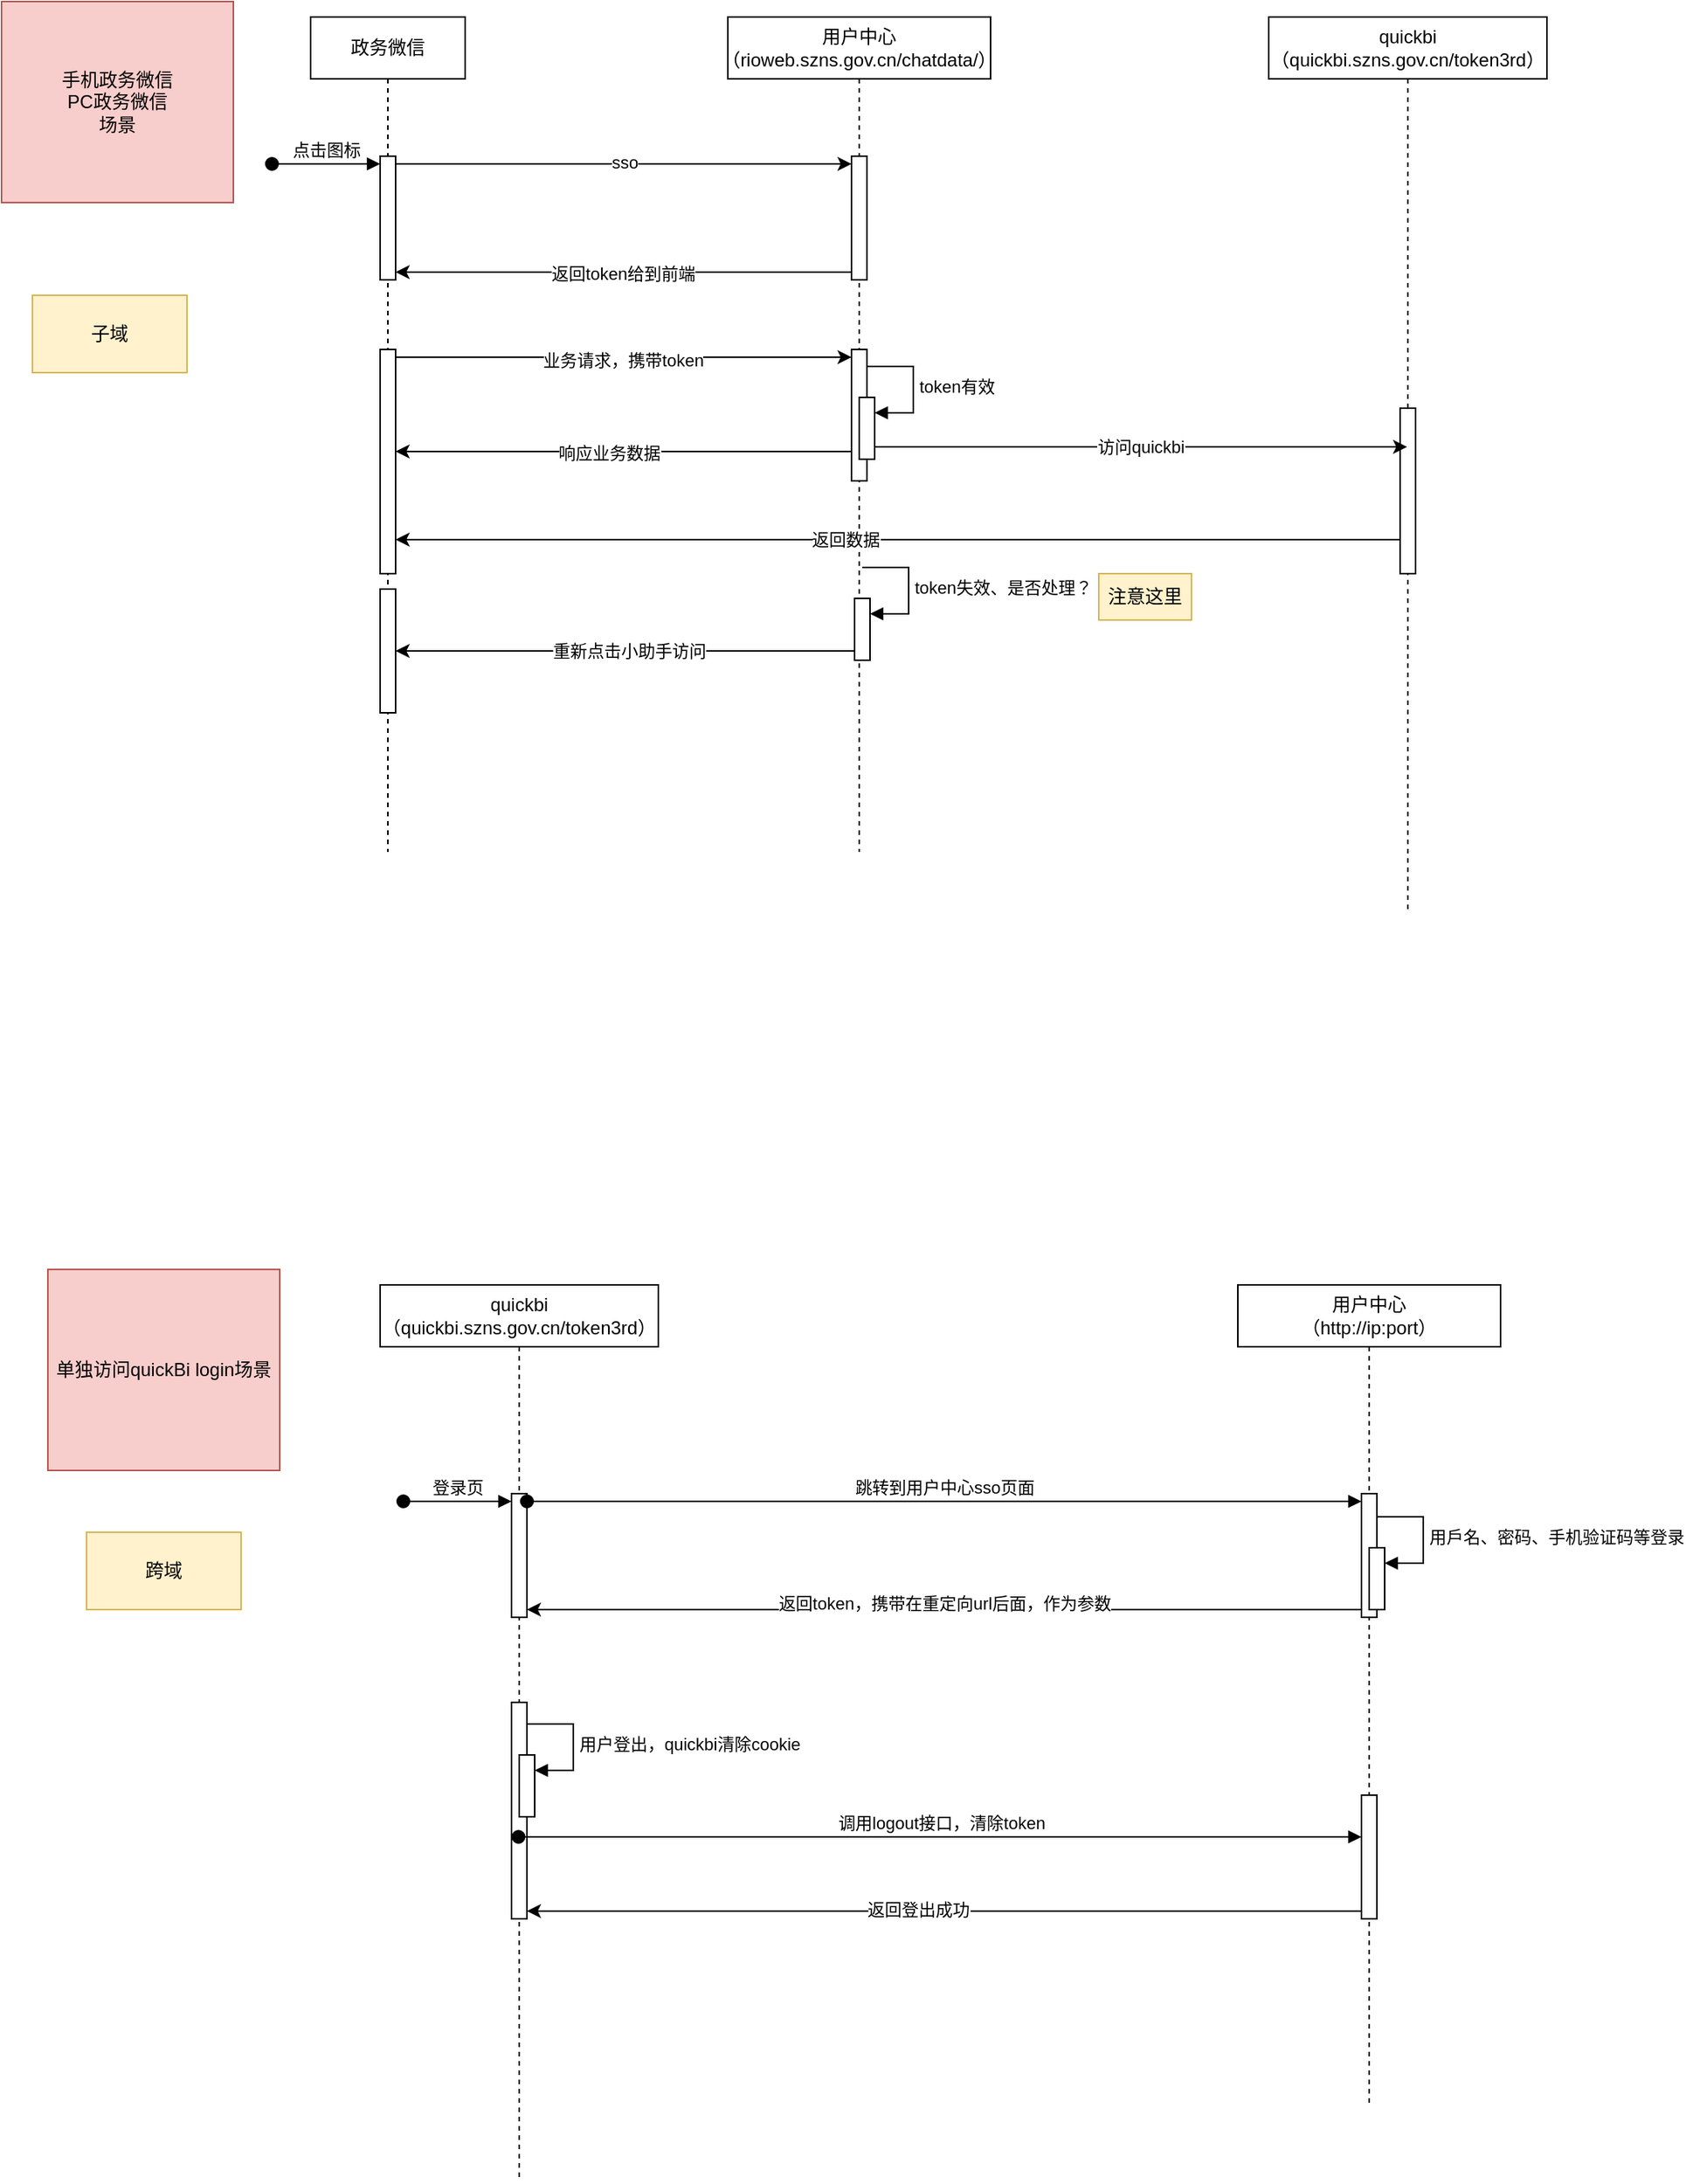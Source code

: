 <mxfile version="24.0.4" type="github">
  <diagram name="第 1 页" id="91klgLEJPZ_D1Jm_gDZB">
    <mxGraphModel dx="2022" dy="622" grid="1" gridSize="10" guides="1" tooltips="1" connect="1" arrows="1" fold="1" page="1" pageScale="1" pageWidth="827" pageHeight="1169" math="0" shadow="0">
      <root>
        <mxCell id="0" />
        <mxCell id="1" parent="0" />
        <mxCell id="FCGrhvZOp88AEtulonyn-1" value="政务微信" style="shape=umlLifeline;perimeter=lifelinePerimeter;whiteSpace=wrap;html=1;container=1;dropTarget=0;collapsible=0;recursiveResize=0;outlineConnect=0;portConstraint=eastwest;newEdgeStyle={&quot;curved&quot;:0,&quot;rounded&quot;:0};" vertex="1" parent="1">
          <mxGeometry x="100" y="290" width="100" height="540" as="geometry" />
        </mxCell>
        <mxCell id="FCGrhvZOp88AEtulonyn-4" value="" style="html=1;points=[[0,0,0,0,5],[0,1,0,0,-5],[1,0,0,0,5],[1,1,0,0,-5]];perimeter=orthogonalPerimeter;outlineConnect=0;targetShapes=umlLifeline;portConstraint=eastwest;newEdgeStyle={&quot;curved&quot;:0,&quot;rounded&quot;:0};" vertex="1" parent="FCGrhvZOp88AEtulonyn-1">
          <mxGeometry x="45" y="90" width="10" height="80" as="geometry" />
        </mxCell>
        <mxCell id="FCGrhvZOp88AEtulonyn-5" value="点击图标" style="html=1;verticalAlign=bottom;startArrow=oval;endArrow=block;startSize=8;curved=0;rounded=0;entryX=0;entryY=0;entryDx=0;entryDy=5;" edge="1" target="FCGrhvZOp88AEtulonyn-4" parent="FCGrhvZOp88AEtulonyn-1">
          <mxGeometry relative="1" as="geometry">
            <mxPoint x="-25" y="95" as="sourcePoint" />
          </mxGeometry>
        </mxCell>
        <mxCell id="FCGrhvZOp88AEtulonyn-14" value="" style="html=1;points=[[0,0,0,0,5],[0,1,0,0,-5],[1,0,0,0,5],[1,1,0,0,-5]];perimeter=orthogonalPerimeter;outlineConnect=0;targetShapes=umlLifeline;portConstraint=eastwest;newEdgeStyle={&quot;curved&quot;:0,&quot;rounded&quot;:0};" vertex="1" parent="FCGrhvZOp88AEtulonyn-1">
          <mxGeometry x="45" y="215" width="10" height="145" as="geometry" />
        </mxCell>
        <mxCell id="FCGrhvZOp88AEtulonyn-20" value="" style="html=1;points=[[0,0,0,0,5],[0,1,0,0,-5],[1,0,0,0,5],[1,1,0,0,-5]];perimeter=orthogonalPerimeter;outlineConnect=0;targetShapes=umlLifeline;portConstraint=eastwest;newEdgeStyle={&quot;curved&quot;:0,&quot;rounded&quot;:0};" vertex="1" parent="FCGrhvZOp88AEtulonyn-1">
          <mxGeometry x="45" y="370" width="10" height="80" as="geometry" />
        </mxCell>
        <mxCell id="FCGrhvZOp88AEtulonyn-2" value="用户中心&lt;br&gt;（rioweb.szns.gov.cn/chatdata/）" style="shape=umlLifeline;perimeter=lifelinePerimeter;whiteSpace=wrap;html=1;container=1;dropTarget=0;collapsible=0;recursiveResize=0;outlineConnect=0;portConstraint=eastwest;newEdgeStyle={&quot;curved&quot;:0,&quot;rounded&quot;:0};" vertex="1" parent="1">
          <mxGeometry x="370" y="290" width="170" height="540" as="geometry" />
        </mxCell>
        <mxCell id="FCGrhvZOp88AEtulonyn-7" value="" style="html=1;points=[[0,0,0,0,5],[0,1,0,0,-5],[1,0,0,0,5],[1,1,0,0,-5]];perimeter=orthogonalPerimeter;outlineConnect=0;targetShapes=umlLifeline;portConstraint=eastwest;newEdgeStyle={&quot;curved&quot;:0,&quot;rounded&quot;:0};" vertex="1" parent="FCGrhvZOp88AEtulonyn-2">
          <mxGeometry x="80" y="90" width="10" height="80" as="geometry" />
        </mxCell>
        <mxCell id="FCGrhvZOp88AEtulonyn-15" value="" style="html=1;points=[[0,0,0,0,5],[0,1,0,0,-5],[1,0,0,0,5],[1,1,0,0,-5]];perimeter=orthogonalPerimeter;outlineConnect=0;targetShapes=umlLifeline;portConstraint=eastwest;newEdgeStyle={&quot;curved&quot;:0,&quot;rounded&quot;:0};" vertex="1" parent="FCGrhvZOp88AEtulonyn-2">
          <mxGeometry x="80" y="215" width="10" height="85" as="geometry" />
        </mxCell>
        <mxCell id="FCGrhvZOp88AEtulonyn-49" value="" style="html=1;points=[[0,0,0,0,5],[0,1,0,0,-5],[1,0,0,0,5],[1,1,0,0,-5]];perimeter=orthogonalPerimeter;outlineConnect=0;targetShapes=umlLifeline;portConstraint=eastwest;newEdgeStyle={&quot;curved&quot;:0,&quot;rounded&quot;:0};" vertex="1" parent="FCGrhvZOp88AEtulonyn-2">
          <mxGeometry x="85" y="246" width="10" height="40" as="geometry" />
        </mxCell>
        <mxCell id="FCGrhvZOp88AEtulonyn-50" value="token有效" style="html=1;align=left;spacingLeft=2;endArrow=block;rounded=0;edgeStyle=orthogonalEdgeStyle;curved=0;rounded=0;" edge="1" target="FCGrhvZOp88AEtulonyn-49" parent="FCGrhvZOp88AEtulonyn-2">
          <mxGeometry relative="1" as="geometry">
            <mxPoint x="90" y="226" as="sourcePoint" />
            <Array as="points">
              <mxPoint x="120" y="256" />
            </Array>
          </mxGeometry>
        </mxCell>
        <mxCell id="FCGrhvZOp88AEtulonyn-3" value="quickbi&lt;br&gt;（quickbi.szns.gov.cn/token3rd）" style="shape=umlLifeline;perimeter=lifelinePerimeter;whiteSpace=wrap;html=1;container=1;dropTarget=0;collapsible=0;recursiveResize=0;outlineConnect=0;portConstraint=eastwest;newEdgeStyle={&quot;curved&quot;:0,&quot;rounded&quot;:0};" vertex="1" parent="1">
          <mxGeometry x="720" y="290" width="180" height="580" as="geometry" />
        </mxCell>
        <mxCell id="FCGrhvZOp88AEtulonyn-21" value="" style="html=1;points=[[0,0,0,0,5],[0,1,0,0,-5],[1,0,0,0,5],[1,1,0,0,-5]];perimeter=orthogonalPerimeter;outlineConnect=0;targetShapes=umlLifeline;portConstraint=eastwest;newEdgeStyle={&quot;curved&quot;:0,&quot;rounded&quot;:0};" vertex="1" parent="FCGrhvZOp88AEtulonyn-3">
          <mxGeometry x="85" y="253" width="10" height="107" as="geometry" />
        </mxCell>
        <mxCell id="FCGrhvZOp88AEtulonyn-8" style="edgeStyle=orthogonalEdgeStyle;rounded=0;orthogonalLoop=1;jettySize=auto;html=1;curved=0;exitX=1;exitY=0;exitDx=0;exitDy=5;exitPerimeter=0;entryX=0;entryY=0;entryDx=0;entryDy=5;entryPerimeter=0;" edge="1" parent="1" source="FCGrhvZOp88AEtulonyn-4" target="FCGrhvZOp88AEtulonyn-7">
          <mxGeometry relative="1" as="geometry" />
        </mxCell>
        <mxCell id="FCGrhvZOp88AEtulonyn-9" value="sso" style="edgeLabel;html=1;align=center;verticalAlign=middle;resizable=0;points=[];" vertex="1" connectable="0" parent="FCGrhvZOp88AEtulonyn-8">
          <mxGeometry x="0.003" y="1" relative="1" as="geometry">
            <mxPoint as="offset" />
          </mxGeometry>
        </mxCell>
        <mxCell id="FCGrhvZOp88AEtulonyn-10" style="edgeStyle=orthogonalEdgeStyle;rounded=0;orthogonalLoop=1;jettySize=auto;html=1;curved=0;exitX=0;exitY=1;exitDx=0;exitDy=-5;exitPerimeter=0;entryX=1;entryY=1;entryDx=0;entryDy=-5;entryPerimeter=0;" edge="1" parent="1" source="FCGrhvZOp88AEtulonyn-7" target="FCGrhvZOp88AEtulonyn-4">
          <mxGeometry relative="1" as="geometry" />
        </mxCell>
        <mxCell id="FCGrhvZOp88AEtulonyn-68" value="返回token给到前端" style="edgeLabel;html=1;align=center;verticalAlign=middle;resizable=0;points=[];" vertex="1" connectable="0" parent="FCGrhvZOp88AEtulonyn-10">
          <mxGeometry x="0.002" y="1" relative="1" as="geometry">
            <mxPoint as="offset" />
          </mxGeometry>
        </mxCell>
        <mxCell id="FCGrhvZOp88AEtulonyn-16" style="edgeStyle=orthogonalEdgeStyle;rounded=0;orthogonalLoop=1;jettySize=auto;html=1;curved=0;exitX=1;exitY=0;exitDx=0;exitDy=5;exitPerimeter=0;entryX=0;entryY=0;entryDx=0;entryDy=5;entryPerimeter=0;" edge="1" parent="1" source="FCGrhvZOp88AEtulonyn-14" target="FCGrhvZOp88AEtulonyn-15">
          <mxGeometry relative="1" as="geometry" />
        </mxCell>
        <mxCell id="FCGrhvZOp88AEtulonyn-17" value="业务请求，携带token" style="edgeLabel;html=1;align=center;verticalAlign=middle;resizable=0;points=[];" vertex="1" connectable="0" parent="FCGrhvZOp88AEtulonyn-16">
          <mxGeometry x="-0.003" y="-2" relative="1" as="geometry">
            <mxPoint as="offset" />
          </mxGeometry>
        </mxCell>
        <mxCell id="FCGrhvZOp88AEtulonyn-18" style="edgeStyle=orthogonalEdgeStyle;rounded=0;orthogonalLoop=1;jettySize=auto;html=1;curved=0;exitX=0;exitY=1;exitDx=0;exitDy=-5;exitPerimeter=0;entryX=1;entryY=1;entryDx=0;entryDy=-5;entryPerimeter=0;" edge="1" parent="1">
          <mxGeometry relative="1" as="geometry">
            <mxPoint x="450" y="571" as="sourcePoint" />
            <mxPoint x="155" y="571" as="targetPoint" />
          </mxGeometry>
        </mxCell>
        <mxCell id="FCGrhvZOp88AEtulonyn-19" value="响应业务数据" style="edgeLabel;html=1;align=center;verticalAlign=middle;resizable=0;points=[];" vertex="1" connectable="0" parent="FCGrhvZOp88AEtulonyn-18">
          <mxGeometry x="0.071" y="1" relative="1" as="geometry">
            <mxPoint x="1" as="offset" />
          </mxGeometry>
        </mxCell>
        <mxCell id="FCGrhvZOp88AEtulonyn-24" value="手机政务微信&lt;br&gt;PC政务微信&lt;br&gt;&lt;div&gt;场景&lt;/div&gt;" style="text;html=1;align=center;verticalAlign=middle;whiteSpace=wrap;rounded=0;fillColor=#f8cecc;strokeColor=#b85450;" vertex="1" parent="1">
          <mxGeometry x="-100" y="280" width="150" height="130" as="geometry" />
        </mxCell>
        <mxCell id="FCGrhvZOp88AEtulonyn-26" value="单独访问quickBi login场景" style="text;html=1;align=center;verticalAlign=middle;whiteSpace=wrap;rounded=0;fillColor=#f8cecc;strokeColor=#b85450;" vertex="1" parent="1">
          <mxGeometry x="-70" y="1100" width="150" height="130" as="geometry" />
        </mxCell>
        <mxCell id="FCGrhvZOp88AEtulonyn-27" value="用户中心&lt;br&gt;（http://ip:port）" style="shape=umlLifeline;whiteSpace=wrap;html=1;container=1;dropTarget=0;collapsible=0;recursiveResize=0;outlineConnect=0;portConstraint=eastwest;newEdgeStyle={&quot;curved&quot;:0,&quot;rounded&quot;:0};points=[[0,0,0,0,5],[0,1,0,0,-5],[1,0,0,0,5],[1,1,0,0,-5]];perimeter=rectanglePerimeter;targetShapes=umlLifeline;participant=label;" vertex="1" parent="1">
          <mxGeometry x="700" y="1110" width="170" height="530" as="geometry" />
        </mxCell>
        <mxCell id="FCGrhvZOp88AEtulonyn-34" value="" style="html=1;points=[[0,0,0,0,5],[0,1,0,0,-5],[1,0,0,0,5],[1,1,0,0,-5]];perimeter=orthogonalPerimeter;outlineConnect=0;targetShapes=umlLifeline;portConstraint=eastwest;newEdgeStyle={&quot;curved&quot;:0,&quot;rounded&quot;:0};" vertex="1" parent="FCGrhvZOp88AEtulonyn-27">
          <mxGeometry x="80" y="135" width="10" height="80" as="geometry" />
        </mxCell>
        <mxCell id="FCGrhvZOp88AEtulonyn-39" value="" style="html=1;points=[[0,0,0,0,5],[0,1,0,0,-5],[1,0,0,0,5],[1,1,0,0,-5]];perimeter=orthogonalPerimeter;outlineConnect=0;targetShapes=umlLifeline;portConstraint=eastwest;newEdgeStyle={&quot;curved&quot;:0,&quot;rounded&quot;:0};" vertex="1" parent="FCGrhvZOp88AEtulonyn-27">
          <mxGeometry x="85" y="170" width="10" height="40" as="geometry" />
        </mxCell>
        <mxCell id="FCGrhvZOp88AEtulonyn-40" value="用戶名、密码、手机验证码等登录" style="html=1;align=left;spacingLeft=2;endArrow=block;rounded=0;edgeStyle=orthogonalEdgeStyle;curved=0;rounded=0;" edge="1" target="FCGrhvZOp88AEtulonyn-39" parent="FCGrhvZOp88AEtulonyn-27">
          <mxGeometry relative="1" as="geometry">
            <mxPoint x="90" y="150" as="sourcePoint" />
            <Array as="points">
              <mxPoint x="120" y="180" />
            </Array>
          </mxGeometry>
        </mxCell>
        <mxCell id="FCGrhvZOp88AEtulonyn-30" value="quickbi&lt;br&gt;（quickbi.szns.gov.cn/token3rd）" style="shape=umlLifeline;perimeter=lifelinePerimeter;whiteSpace=wrap;html=1;container=1;dropTarget=0;collapsible=0;recursiveResize=0;outlineConnect=0;portConstraint=eastwest;newEdgeStyle={&quot;curved&quot;:0,&quot;rounded&quot;:0};" vertex="1" parent="1">
          <mxGeometry x="145" y="1110" width="180" height="580" as="geometry" />
        </mxCell>
        <mxCell id="FCGrhvZOp88AEtulonyn-31" value="" style="html=1;points=[[0,0,0,0,5],[0,1,0,0,-5],[1,0,0,0,5],[1,1,0,0,-5]];perimeter=orthogonalPerimeter;outlineConnect=0;targetShapes=umlLifeline;portConstraint=eastwest;newEdgeStyle={&quot;curved&quot;:0,&quot;rounded&quot;:0};" vertex="1" parent="FCGrhvZOp88AEtulonyn-30">
          <mxGeometry x="85" y="270" width="10" height="140" as="geometry" />
        </mxCell>
        <mxCell id="FCGrhvZOp88AEtulonyn-32" value="" style="html=1;points=[[0,0,0,0,5],[0,1,0,0,-5],[1,0,0,0,5],[1,1,0,0,-5]];perimeter=orthogonalPerimeter;outlineConnect=0;targetShapes=umlLifeline;portConstraint=eastwest;newEdgeStyle={&quot;curved&quot;:0,&quot;rounded&quot;:0};" vertex="1" parent="FCGrhvZOp88AEtulonyn-30">
          <mxGeometry x="85" y="135" width="10" height="80" as="geometry" />
        </mxCell>
        <mxCell id="FCGrhvZOp88AEtulonyn-33" value="登录页" style="html=1;verticalAlign=bottom;startArrow=oval;endArrow=block;startSize=8;curved=0;rounded=0;entryX=0;entryY=0;entryDx=0;entryDy=5;" edge="1" target="FCGrhvZOp88AEtulonyn-32" parent="FCGrhvZOp88AEtulonyn-30">
          <mxGeometry relative="1" as="geometry">
            <mxPoint x="15" y="140" as="sourcePoint" />
          </mxGeometry>
        </mxCell>
        <mxCell id="FCGrhvZOp88AEtulonyn-43" value="" style="html=1;points=[[0,0,0,0,5],[0,1,0,0,-5],[1,0,0,0,5],[1,1,0,0,-5]];perimeter=orthogonalPerimeter;outlineConnect=0;targetShapes=umlLifeline;portConstraint=eastwest;newEdgeStyle={&quot;curved&quot;:0,&quot;rounded&quot;:0};" vertex="1" parent="FCGrhvZOp88AEtulonyn-30">
          <mxGeometry x="90" y="304" width="10" height="40" as="geometry" />
        </mxCell>
        <mxCell id="FCGrhvZOp88AEtulonyn-44" value="用户登出，quickbi清除cookie" style="html=1;align=left;spacingLeft=2;endArrow=block;rounded=0;edgeStyle=orthogonalEdgeStyle;curved=0;rounded=0;" edge="1" target="FCGrhvZOp88AEtulonyn-43" parent="FCGrhvZOp88AEtulonyn-30">
          <mxGeometry relative="1" as="geometry">
            <mxPoint x="95" y="284" as="sourcePoint" />
            <Array as="points">
              <mxPoint x="125" y="314" />
            </Array>
          </mxGeometry>
        </mxCell>
        <mxCell id="FCGrhvZOp88AEtulonyn-35" value="跳转到用户中心sso页面" style="html=1;verticalAlign=bottom;startArrow=oval;endArrow=block;startSize=8;curved=0;rounded=0;entryX=0;entryY=0;entryDx=0;entryDy=5;exitX=1;exitY=0;exitDx=0;exitDy=5;exitPerimeter=0;" edge="1" target="FCGrhvZOp88AEtulonyn-34" parent="1" source="FCGrhvZOp88AEtulonyn-32">
          <mxGeometry relative="1" as="geometry">
            <mxPoint x="710" y="1250" as="sourcePoint" />
          </mxGeometry>
        </mxCell>
        <mxCell id="FCGrhvZOp88AEtulonyn-41" style="edgeStyle=orthogonalEdgeStyle;rounded=0;orthogonalLoop=1;jettySize=auto;html=1;curved=0;exitX=0;exitY=1;exitDx=0;exitDy=-5;exitPerimeter=0;entryX=1;entryY=1;entryDx=0;entryDy=-5;entryPerimeter=0;" edge="1" parent="1" source="FCGrhvZOp88AEtulonyn-34" target="FCGrhvZOp88AEtulonyn-32">
          <mxGeometry relative="1" as="geometry" />
        </mxCell>
        <mxCell id="FCGrhvZOp88AEtulonyn-42" value="返回token，携带在重定向url后面，作为参数" style="edgeLabel;html=1;align=center;verticalAlign=middle;resizable=0;points=[];" vertex="1" connectable="0" parent="FCGrhvZOp88AEtulonyn-41">
          <mxGeometry x="0.215" y="-4" relative="1" as="geometry">
            <mxPoint x="58" as="offset" />
          </mxGeometry>
        </mxCell>
        <mxCell id="FCGrhvZOp88AEtulonyn-45" value="" style="html=1;points=[[0,0,0,0,5],[0,1,0,0,-5],[1,0,0,0,5],[1,1,0,0,-5]];perimeter=orthogonalPerimeter;outlineConnect=0;targetShapes=umlLifeline;portConstraint=eastwest;newEdgeStyle={&quot;curved&quot;:0,&quot;rounded&quot;:0};" vertex="1" parent="1">
          <mxGeometry x="780" y="1440" width="10" height="80" as="geometry" />
        </mxCell>
        <mxCell id="FCGrhvZOp88AEtulonyn-46" value="调用logout接口，清除token" style="html=1;verticalAlign=bottom;startArrow=oval;endArrow=block;startSize=8;curved=0;rounded=0;entryX=0;entryY=0;entryDx=0;entryDy=5;" edge="1" parent="1">
          <mxGeometry relative="1" as="geometry">
            <mxPoint x="234.5" y="1467" as="sourcePoint" />
            <mxPoint x="780" y="1467" as="targetPoint" />
          </mxGeometry>
        </mxCell>
        <mxCell id="FCGrhvZOp88AEtulonyn-47" style="edgeStyle=orthogonalEdgeStyle;rounded=0;orthogonalLoop=1;jettySize=auto;html=1;curved=0;exitX=0;exitY=1;exitDx=0;exitDy=-5;exitPerimeter=0;entryX=1;entryY=1;entryDx=0;entryDy=-5;entryPerimeter=0;" edge="1" parent="1" source="FCGrhvZOp88AEtulonyn-45" target="FCGrhvZOp88AEtulonyn-31">
          <mxGeometry relative="1" as="geometry" />
        </mxCell>
        <mxCell id="FCGrhvZOp88AEtulonyn-48" value="返回登出成功" style="edgeLabel;html=1;align=center;verticalAlign=middle;resizable=0;points=[];" vertex="1" connectable="0" parent="FCGrhvZOp88AEtulonyn-47">
          <mxGeometry x="0.063" y="-1" relative="1" as="geometry">
            <mxPoint as="offset" />
          </mxGeometry>
        </mxCell>
        <mxCell id="FCGrhvZOp88AEtulonyn-73" style="edgeStyle=orthogonalEdgeStyle;rounded=0;orthogonalLoop=1;jettySize=auto;html=1;curved=0;exitX=0;exitY=1;exitDx=0;exitDy=-5;exitPerimeter=0;" edge="1" parent="1" source="FCGrhvZOp88AEtulonyn-51" target="FCGrhvZOp88AEtulonyn-20">
          <mxGeometry relative="1" as="geometry">
            <Array as="points">
              <mxPoint x="310" y="700" />
              <mxPoint x="310" y="700" />
            </Array>
          </mxGeometry>
        </mxCell>
        <mxCell id="FCGrhvZOp88AEtulonyn-74" value="重新点击小助手访问" style="edgeLabel;html=1;align=center;verticalAlign=middle;resizable=0;points=[];" vertex="1" connectable="0" parent="FCGrhvZOp88AEtulonyn-73">
          <mxGeometry x="-0.013" relative="1" as="geometry">
            <mxPoint as="offset" />
          </mxGeometry>
        </mxCell>
        <mxCell id="FCGrhvZOp88AEtulonyn-51" value="" style="html=1;points=[[0,0,0,0,5],[0,1,0,0,-5],[1,0,0,0,5],[1,1,0,0,-5]];perimeter=orthogonalPerimeter;outlineConnect=0;targetShapes=umlLifeline;portConstraint=eastwest;newEdgeStyle={&quot;curved&quot;:0,&quot;rounded&quot;:0};" vertex="1" parent="1">
          <mxGeometry x="452" y="666" width="10" height="40" as="geometry" />
        </mxCell>
        <mxCell id="FCGrhvZOp88AEtulonyn-52" value="token失效、是否处理？" style="html=1;align=left;spacingLeft=2;endArrow=block;rounded=0;edgeStyle=orthogonalEdgeStyle;curved=0;rounded=0;" edge="1" parent="1" target="FCGrhvZOp88AEtulonyn-51">
          <mxGeometry relative="1" as="geometry">
            <mxPoint x="457" y="646" as="sourcePoint" />
            <Array as="points">
              <mxPoint x="487" y="676" />
            </Array>
          </mxGeometry>
        </mxCell>
        <mxCell id="FCGrhvZOp88AEtulonyn-63" value="注意这里" style="text;html=1;align=center;verticalAlign=middle;whiteSpace=wrap;rounded=0;fillColor=#fff2cc;strokeColor=#d6b656;" vertex="1" parent="1">
          <mxGeometry x="610" y="650" width="60" height="30" as="geometry" />
        </mxCell>
        <mxCell id="FCGrhvZOp88AEtulonyn-65" value="子域" style="text;html=1;align=center;verticalAlign=middle;whiteSpace=wrap;rounded=0;fillColor=#fff2cc;strokeColor=#d6b656;" vertex="1" parent="1">
          <mxGeometry x="-80" y="470" width="100" height="50" as="geometry" />
        </mxCell>
        <mxCell id="FCGrhvZOp88AEtulonyn-66" value="跨域" style="text;html=1;align=center;verticalAlign=middle;whiteSpace=wrap;rounded=0;fillColor=#fff2cc;strokeColor=#d6b656;" vertex="1" parent="1">
          <mxGeometry x="-45" y="1270" width="100" height="50" as="geometry" />
        </mxCell>
        <mxCell id="FCGrhvZOp88AEtulonyn-70" value="访问quickbi" style="endArrow=classic;html=1;rounded=0;" edge="1" parent="1" target="FCGrhvZOp88AEtulonyn-3">
          <mxGeometry width="50" height="50" relative="1" as="geometry">
            <mxPoint x="464.667" y="568" as="sourcePoint" />
            <mxPoint x="570" y="568" as="targetPoint" />
          </mxGeometry>
        </mxCell>
        <mxCell id="FCGrhvZOp88AEtulonyn-71" style="edgeStyle=orthogonalEdgeStyle;rounded=0;orthogonalLoop=1;jettySize=auto;html=1;curved=0;exitX=0;exitY=1;exitDx=0;exitDy=-5;exitPerimeter=0;entryX=1;entryY=1;entryDx=0;entryDy=-5;entryPerimeter=0;" edge="1" parent="1">
          <mxGeometry relative="1" as="geometry">
            <mxPoint x="805" y="628.0" as="sourcePoint" />
            <mxPoint x="155" y="628" as="targetPoint" />
          </mxGeometry>
        </mxCell>
        <mxCell id="FCGrhvZOp88AEtulonyn-72" value="返回数据" style="edgeLabel;html=1;align=center;verticalAlign=middle;resizable=0;points=[];" vertex="1" connectable="0" parent="FCGrhvZOp88AEtulonyn-71">
          <mxGeometry x="0.106" relative="1" as="geometry">
            <mxPoint as="offset" />
          </mxGeometry>
        </mxCell>
      </root>
    </mxGraphModel>
  </diagram>
</mxfile>
